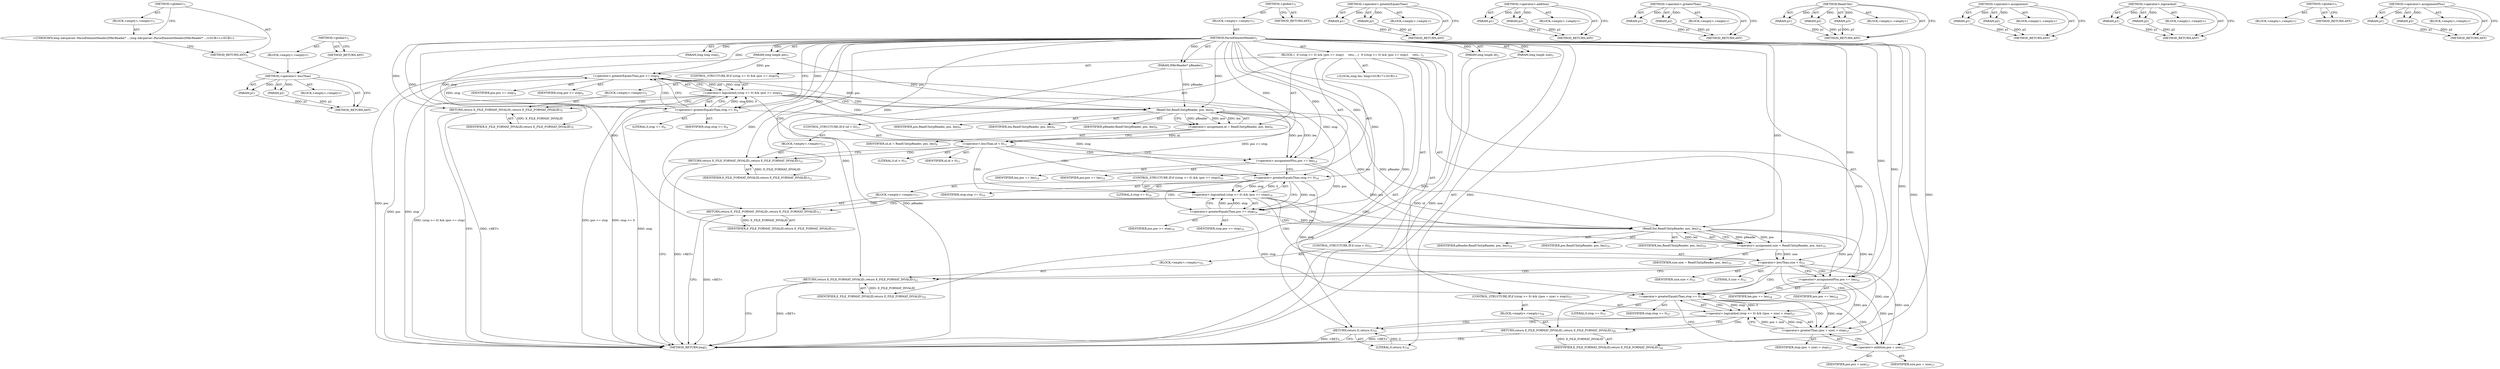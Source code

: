 digraph "&lt;global&gt;" {
vulnerable_129 [label=<(METHOD,&lt;operator&gt;.lessThan)>];
vulnerable_130 [label=<(PARAM,p1)>];
vulnerable_131 [label=<(PARAM,p2)>];
vulnerable_132 [label=<(BLOCK,&lt;empty&gt;,&lt;empty&gt;)>];
vulnerable_133 [label=<(METHOD_RETURN,ANY)>];
vulnerable_6 [label=<(METHOD,&lt;global&gt;)<SUB>1</SUB>>];
vulnerable_7 [label=<(BLOCK,&lt;empty&gt;,&lt;empty&gt;)<SUB>1</SUB>>];
vulnerable_8 [label=<(METHOD,ParseElementHeader)<SUB>1</SUB>>];
vulnerable_9 [label=<(PARAM,IMkvReader* pReader)<SUB>1</SUB>>];
vulnerable_10 [label=<(PARAM,long long&amp; pos)<SUB>1</SUB>>];
vulnerable_11 [label=<(PARAM,long long stop)<SUB>2</SUB>>];
vulnerable_12 [label=<(PARAM,long long&amp; id)<SUB>2</SUB>>];
vulnerable_13 [label=<(PARAM,long long&amp; size)<SUB>3</SUB>>];
vulnerable_14 [label=<(BLOCK,{
  if ((stop &gt;= 0) &amp;&amp; (pos &gt;= stop))
     retu...,{
  if ((stop &gt;= 0) &amp;&amp; (pos &gt;= stop))
     retu...)<SUB>3</SUB>>];
vulnerable_15 [label=<(CONTROL_STRUCTURE,IF,if ((stop &gt;= 0) &amp;&amp; (pos &gt;= stop)))<SUB>4</SUB>>];
vulnerable_16 [label=<(&lt;operator&gt;.logicalAnd,(stop &gt;= 0) &amp;&amp; (pos &gt;= stop))<SUB>4</SUB>>];
vulnerable_17 [label=<(&lt;operator&gt;.greaterEqualsThan,stop &gt;= 0)<SUB>4</SUB>>];
vulnerable_18 [label=<(IDENTIFIER,stop,stop &gt;= 0)<SUB>4</SUB>>];
vulnerable_19 [label=<(LITERAL,0,stop &gt;= 0)<SUB>4</SUB>>];
vulnerable_20 [label=<(&lt;operator&gt;.greaterEqualsThan,pos &gt;= stop)<SUB>4</SUB>>];
vulnerable_21 [label=<(IDENTIFIER,pos,pos &gt;= stop)<SUB>4</SUB>>];
vulnerable_22 [label=<(IDENTIFIER,stop,pos &gt;= stop)<SUB>4</SUB>>];
vulnerable_23 [label=<(BLOCK,&lt;empty&gt;,&lt;empty&gt;)<SUB>5</SUB>>];
vulnerable_24 [label=<(RETURN,return E_FILE_FORMAT_INVALID;,return E_FILE_FORMAT_INVALID;)<SUB>5</SUB>>];
vulnerable_25 [label=<(IDENTIFIER,E_FILE_FORMAT_INVALID,return E_FILE_FORMAT_INVALID;)<SUB>5</SUB>>];
vulnerable_26 [label="<(LOCAL,long len: long)<SUB>7</SUB>>"];
vulnerable_27 [label=<(&lt;operator&gt;.assignment,id = ReadUInt(pReader, pos, len))<SUB>9</SUB>>];
vulnerable_28 [label=<(IDENTIFIER,id,id = ReadUInt(pReader, pos, len))<SUB>9</SUB>>];
vulnerable_29 [label=<(ReadUInt,ReadUInt(pReader, pos, len))<SUB>9</SUB>>];
vulnerable_30 [label=<(IDENTIFIER,pReader,ReadUInt(pReader, pos, len))<SUB>9</SUB>>];
vulnerable_31 [label=<(IDENTIFIER,pos,ReadUInt(pReader, pos, len))<SUB>9</SUB>>];
vulnerable_32 [label=<(IDENTIFIER,len,ReadUInt(pReader, pos, len))<SUB>9</SUB>>];
vulnerable_33 [label=<(CONTROL_STRUCTURE,IF,if (id &lt; 0))<SUB>11</SUB>>];
vulnerable_34 [label=<(&lt;operator&gt;.lessThan,id &lt; 0)<SUB>11</SUB>>];
vulnerable_35 [label=<(IDENTIFIER,id,id &lt; 0)<SUB>11</SUB>>];
vulnerable_36 [label=<(LITERAL,0,id &lt; 0)<SUB>11</SUB>>];
vulnerable_37 [label=<(BLOCK,&lt;empty&gt;,&lt;empty&gt;)<SUB>12</SUB>>];
vulnerable_38 [label=<(RETURN,return E_FILE_FORMAT_INVALID;,return E_FILE_FORMAT_INVALID;)<SUB>12</SUB>>];
vulnerable_39 [label=<(IDENTIFIER,E_FILE_FORMAT_INVALID,return E_FILE_FORMAT_INVALID;)<SUB>12</SUB>>];
vulnerable_40 [label=<(&lt;operator&gt;.assignmentPlus,pos += len)<SUB>14</SUB>>];
vulnerable_41 [label=<(IDENTIFIER,pos,pos += len)<SUB>14</SUB>>];
vulnerable_42 [label=<(IDENTIFIER,len,pos += len)<SUB>14</SUB>>];
vulnerable_43 [label=<(CONTROL_STRUCTURE,IF,if ((stop &gt;= 0) &amp;&amp; (pos &gt;= stop)))<SUB>16</SUB>>];
vulnerable_44 [label=<(&lt;operator&gt;.logicalAnd,(stop &gt;= 0) &amp;&amp; (pos &gt;= stop))<SUB>16</SUB>>];
vulnerable_45 [label=<(&lt;operator&gt;.greaterEqualsThan,stop &gt;= 0)<SUB>16</SUB>>];
vulnerable_46 [label=<(IDENTIFIER,stop,stop &gt;= 0)<SUB>16</SUB>>];
vulnerable_47 [label=<(LITERAL,0,stop &gt;= 0)<SUB>16</SUB>>];
vulnerable_48 [label=<(&lt;operator&gt;.greaterEqualsThan,pos &gt;= stop)<SUB>16</SUB>>];
vulnerable_49 [label=<(IDENTIFIER,pos,pos &gt;= stop)<SUB>16</SUB>>];
vulnerable_50 [label=<(IDENTIFIER,stop,pos &gt;= stop)<SUB>16</SUB>>];
vulnerable_51 [label=<(BLOCK,&lt;empty&gt;,&lt;empty&gt;)<SUB>17</SUB>>];
vulnerable_52 [label=<(RETURN,return E_FILE_FORMAT_INVALID;,return E_FILE_FORMAT_INVALID;)<SUB>17</SUB>>];
vulnerable_53 [label=<(IDENTIFIER,E_FILE_FORMAT_INVALID,return E_FILE_FORMAT_INVALID;)<SUB>17</SUB>>];
vulnerable_54 [label=<(&lt;operator&gt;.assignment,size = ReadUInt(pReader, pos, len))<SUB>19</SUB>>];
vulnerable_55 [label=<(IDENTIFIER,size,size = ReadUInt(pReader, pos, len))<SUB>19</SUB>>];
vulnerable_56 [label=<(ReadUInt,ReadUInt(pReader, pos, len))<SUB>19</SUB>>];
vulnerable_57 [label=<(IDENTIFIER,pReader,ReadUInt(pReader, pos, len))<SUB>19</SUB>>];
vulnerable_58 [label=<(IDENTIFIER,pos,ReadUInt(pReader, pos, len))<SUB>19</SUB>>];
vulnerable_59 [label=<(IDENTIFIER,len,ReadUInt(pReader, pos, len))<SUB>19</SUB>>];
vulnerable_60 [label=<(CONTROL_STRUCTURE,IF,if (size &lt; 0))<SUB>21</SUB>>];
vulnerable_61 [label=<(&lt;operator&gt;.lessThan,size &lt; 0)<SUB>21</SUB>>];
vulnerable_62 [label=<(IDENTIFIER,size,size &lt; 0)<SUB>21</SUB>>];
vulnerable_63 [label=<(LITERAL,0,size &lt; 0)<SUB>21</SUB>>];
vulnerable_64 [label=<(BLOCK,&lt;empty&gt;,&lt;empty&gt;)<SUB>22</SUB>>];
vulnerable_65 [label=<(RETURN,return E_FILE_FORMAT_INVALID;,return E_FILE_FORMAT_INVALID;)<SUB>22</SUB>>];
vulnerable_66 [label=<(IDENTIFIER,E_FILE_FORMAT_INVALID,return E_FILE_FORMAT_INVALID;)<SUB>22</SUB>>];
vulnerable_67 [label=<(&lt;operator&gt;.assignmentPlus,pos += len)<SUB>24</SUB>>];
vulnerable_68 [label=<(IDENTIFIER,pos,pos += len)<SUB>24</SUB>>];
vulnerable_69 [label=<(IDENTIFIER,len,pos += len)<SUB>24</SUB>>];
vulnerable_70 [label=<(CONTROL_STRUCTURE,IF,if ((stop &gt;= 0) &amp;&amp; ((pos + size) &gt; stop)))<SUB>27</SUB>>];
vulnerable_71 [label=<(&lt;operator&gt;.logicalAnd,(stop &gt;= 0) &amp;&amp; ((pos + size) &gt; stop))<SUB>27</SUB>>];
vulnerable_72 [label=<(&lt;operator&gt;.greaterEqualsThan,stop &gt;= 0)<SUB>27</SUB>>];
vulnerable_73 [label=<(IDENTIFIER,stop,stop &gt;= 0)<SUB>27</SUB>>];
vulnerable_74 [label=<(LITERAL,0,stop &gt;= 0)<SUB>27</SUB>>];
vulnerable_75 [label=<(&lt;operator&gt;.greaterThan,(pos + size) &gt; stop)<SUB>27</SUB>>];
vulnerable_76 [label=<(&lt;operator&gt;.addition,pos + size)<SUB>27</SUB>>];
vulnerable_77 [label=<(IDENTIFIER,pos,pos + size)<SUB>27</SUB>>];
vulnerable_78 [label=<(IDENTIFIER,size,pos + size)<SUB>27</SUB>>];
vulnerable_79 [label=<(IDENTIFIER,stop,(pos + size) &gt; stop)<SUB>27</SUB>>];
vulnerable_80 [label=<(BLOCK,&lt;empty&gt;,&lt;empty&gt;)<SUB>28</SUB>>];
vulnerable_81 [label=<(RETURN,return E_FILE_FORMAT_INVALID;,return E_FILE_FORMAT_INVALID;)<SUB>28</SUB>>];
vulnerable_82 [label=<(IDENTIFIER,E_FILE_FORMAT_INVALID,return E_FILE_FORMAT_INVALID;)<SUB>28</SUB>>];
vulnerable_83 [label=<(RETURN,return 0;,return 0;)<SUB>30</SUB>>];
vulnerable_84 [label=<(LITERAL,0,return 0;)<SUB>30</SUB>>];
vulnerable_85 [label=<(METHOD_RETURN,long)<SUB>1</SUB>>];
vulnerable_87 [label=<(METHOD_RETURN,ANY)<SUB>1</SUB>>];
vulnerable_113 [label=<(METHOD,&lt;operator&gt;.greaterEqualsThan)>];
vulnerable_114 [label=<(PARAM,p1)>];
vulnerable_115 [label=<(PARAM,p2)>];
vulnerable_116 [label=<(BLOCK,&lt;empty&gt;,&lt;empty&gt;)>];
vulnerable_117 [label=<(METHOD_RETURN,ANY)>];
vulnerable_144 [label=<(METHOD,&lt;operator&gt;.addition)>];
vulnerable_145 [label=<(PARAM,p1)>];
vulnerable_146 [label=<(PARAM,p2)>];
vulnerable_147 [label=<(BLOCK,&lt;empty&gt;,&lt;empty&gt;)>];
vulnerable_148 [label=<(METHOD_RETURN,ANY)>];
vulnerable_139 [label=<(METHOD,&lt;operator&gt;.greaterThan)>];
vulnerable_140 [label=<(PARAM,p1)>];
vulnerable_141 [label=<(PARAM,p2)>];
vulnerable_142 [label=<(BLOCK,&lt;empty&gt;,&lt;empty&gt;)>];
vulnerable_143 [label=<(METHOD_RETURN,ANY)>];
vulnerable_123 [label=<(METHOD,ReadUInt)>];
vulnerable_124 [label=<(PARAM,p1)>];
vulnerable_125 [label=<(PARAM,p2)>];
vulnerable_126 [label=<(PARAM,p3)>];
vulnerable_127 [label=<(BLOCK,&lt;empty&gt;,&lt;empty&gt;)>];
vulnerable_128 [label=<(METHOD_RETURN,ANY)>];
vulnerable_118 [label=<(METHOD,&lt;operator&gt;.assignment)>];
vulnerable_119 [label=<(PARAM,p1)>];
vulnerable_120 [label=<(PARAM,p2)>];
vulnerable_121 [label=<(BLOCK,&lt;empty&gt;,&lt;empty&gt;)>];
vulnerable_122 [label=<(METHOD_RETURN,ANY)>];
vulnerable_108 [label=<(METHOD,&lt;operator&gt;.logicalAnd)>];
vulnerable_109 [label=<(PARAM,p1)>];
vulnerable_110 [label=<(PARAM,p2)>];
vulnerable_111 [label=<(BLOCK,&lt;empty&gt;,&lt;empty&gt;)>];
vulnerable_112 [label=<(METHOD_RETURN,ANY)>];
vulnerable_102 [label=<(METHOD,&lt;global&gt;)<SUB>1</SUB>>];
vulnerable_103 [label=<(BLOCK,&lt;empty&gt;,&lt;empty&gt;)>];
vulnerable_104 [label=<(METHOD_RETURN,ANY)>];
vulnerable_134 [label=<(METHOD,&lt;operator&gt;.assignmentPlus)>];
vulnerable_135 [label=<(PARAM,p1)>];
vulnerable_136 [label=<(PARAM,p2)>];
vulnerable_137 [label=<(BLOCK,&lt;empty&gt;,&lt;empty&gt;)>];
vulnerable_138 [label=<(METHOD_RETURN,ANY)>];
fixed_6 [label=<(METHOD,&lt;global&gt;)<SUB>1</SUB>>];
fixed_7 [label=<(BLOCK,&lt;empty&gt;,&lt;empty&gt;)<SUB>1</SUB>>];
fixed_8 [label="<(UNKNOWN,long mkvparser::ParseElementHeader(IMkvReader* ...,long mkvparser::ParseElementHeader(IMkvReader* ...)<SUB>1</SUB>>"];
fixed_9 [label=<(METHOD_RETURN,ANY)<SUB>1</SUB>>];
fixed_14 [label=<(METHOD,&lt;global&gt;)<SUB>1</SUB>>];
fixed_15 [label=<(BLOCK,&lt;empty&gt;,&lt;empty&gt;)>];
fixed_16 [label=<(METHOD_RETURN,ANY)>];
vulnerable_129 -> vulnerable_130  [key=0, label="AST: "];
vulnerable_129 -> vulnerable_130  [key=1, label="DDG: "];
vulnerable_129 -> vulnerable_132  [key=0, label="AST: "];
vulnerable_129 -> vulnerable_131  [key=0, label="AST: "];
vulnerable_129 -> vulnerable_131  [key=1, label="DDG: "];
vulnerable_129 -> vulnerable_133  [key=0, label="AST: "];
vulnerable_129 -> vulnerable_133  [key=1, label="CFG: "];
vulnerable_130 -> vulnerable_133  [key=0, label="DDG: p1"];
vulnerable_131 -> vulnerable_133  [key=0, label="DDG: p2"];
vulnerable_6 -> vulnerable_7  [key=0, label="AST: "];
vulnerable_6 -> vulnerable_87  [key=0, label="AST: "];
vulnerable_6 -> vulnerable_87  [key=1, label="CFG: "];
vulnerable_7 -> vulnerable_8  [key=0, label="AST: "];
vulnerable_8 -> vulnerable_9  [key=0, label="AST: "];
vulnerable_8 -> vulnerable_9  [key=1, label="DDG: "];
vulnerable_8 -> vulnerable_10  [key=0, label="AST: "];
vulnerable_8 -> vulnerable_10  [key=1, label="DDG: "];
vulnerable_8 -> vulnerable_11  [key=0, label="AST: "];
vulnerable_8 -> vulnerable_11  [key=1, label="DDG: "];
vulnerable_8 -> vulnerable_12  [key=0, label="AST: "];
vulnerable_8 -> vulnerable_12  [key=1, label="DDG: "];
vulnerable_8 -> vulnerable_13  [key=0, label="AST: "];
vulnerable_8 -> vulnerable_13  [key=1, label="DDG: "];
vulnerable_8 -> vulnerable_14  [key=0, label="AST: "];
vulnerable_8 -> vulnerable_85  [key=0, label="AST: "];
vulnerable_8 -> vulnerable_17  [key=0, label="CFG: "];
vulnerable_8 -> vulnerable_17  [key=1, label="DDG: "];
vulnerable_8 -> vulnerable_40  [key=0, label="DDG: "];
vulnerable_8 -> vulnerable_67  [key=0, label="DDG: "];
vulnerable_8 -> vulnerable_83  [key=0, label="DDG: "];
vulnerable_8 -> vulnerable_84  [key=0, label="DDG: "];
vulnerable_8 -> vulnerable_24  [key=0, label="DDG: "];
vulnerable_8 -> vulnerable_29  [key=0, label="DDG: "];
vulnerable_8 -> vulnerable_34  [key=0, label="DDG: "];
vulnerable_8 -> vulnerable_38  [key=0, label="DDG: "];
vulnerable_8 -> vulnerable_52  [key=0, label="DDG: "];
vulnerable_8 -> vulnerable_56  [key=0, label="DDG: "];
vulnerable_8 -> vulnerable_61  [key=0, label="DDG: "];
vulnerable_8 -> vulnerable_65  [key=0, label="DDG: "];
vulnerable_8 -> vulnerable_81  [key=0, label="DDG: "];
vulnerable_8 -> vulnerable_20  [key=0, label="DDG: "];
vulnerable_8 -> vulnerable_25  [key=0, label="DDG: "];
vulnerable_8 -> vulnerable_39  [key=0, label="DDG: "];
vulnerable_8 -> vulnerable_45  [key=0, label="DDG: "];
vulnerable_8 -> vulnerable_48  [key=0, label="DDG: "];
vulnerable_8 -> vulnerable_53  [key=0, label="DDG: "];
vulnerable_8 -> vulnerable_66  [key=0, label="DDG: "];
vulnerable_8 -> vulnerable_72  [key=0, label="DDG: "];
vulnerable_8 -> vulnerable_75  [key=0, label="DDG: "];
vulnerable_8 -> vulnerable_82  [key=0, label="DDG: "];
vulnerable_8 -> vulnerable_76  [key=0, label="DDG: "];
vulnerable_9 -> vulnerable_85  [key=0, label="DDG: pReader"];
vulnerable_9 -> vulnerable_29  [key=0, label="DDG: pReader"];
vulnerable_10 -> vulnerable_85  [key=0, label="DDG: pos"];
vulnerable_10 -> vulnerable_29  [key=0, label="DDG: pos"];
vulnerable_10 -> vulnerable_20  [key=0, label="DDG: pos"];
vulnerable_11 -> vulnerable_17  [key=0, label="DDG: stop"];
vulnerable_12 -> vulnerable_85  [key=0, label="DDG: id"];
vulnerable_13 -> vulnerable_85  [key=0, label="DDG: size"];
vulnerable_14 -> vulnerable_15  [key=0, label="AST: "];
vulnerable_14 -> vulnerable_26  [key=0, label="AST: "];
vulnerable_14 -> vulnerable_27  [key=0, label="AST: "];
vulnerable_14 -> vulnerable_33  [key=0, label="AST: "];
vulnerable_14 -> vulnerable_40  [key=0, label="AST: "];
vulnerable_14 -> vulnerable_43  [key=0, label="AST: "];
vulnerable_14 -> vulnerable_54  [key=0, label="AST: "];
vulnerable_14 -> vulnerable_60  [key=0, label="AST: "];
vulnerable_14 -> vulnerable_67  [key=0, label="AST: "];
vulnerable_14 -> vulnerable_70  [key=0, label="AST: "];
vulnerable_14 -> vulnerable_83  [key=0, label="AST: "];
vulnerable_15 -> vulnerable_16  [key=0, label="AST: "];
vulnerable_15 -> vulnerable_23  [key=0, label="AST: "];
vulnerable_16 -> vulnerable_17  [key=0, label="AST: "];
vulnerable_16 -> vulnerable_20  [key=0, label="AST: "];
vulnerable_16 -> vulnerable_24  [key=0, label="CFG: "];
vulnerable_16 -> vulnerable_24  [key=1, label="CDG: "];
vulnerable_16 -> vulnerable_29  [key=0, label="CFG: "];
vulnerable_16 -> vulnerable_29  [key=1, label="CDG: "];
vulnerable_16 -> vulnerable_85  [key=0, label="DDG: stop &gt;= 0"];
vulnerable_16 -> vulnerable_85  [key=1, label="DDG: pos &gt;= stop"];
vulnerable_16 -> vulnerable_85  [key=2, label="DDG: (stop &gt;= 0) &amp;&amp; (pos &gt;= stop)"];
vulnerable_16 -> vulnerable_44  [key=0, label="DDG: pos &gt;= stop"];
vulnerable_16 -> vulnerable_34  [key=0, label="CDG: "];
vulnerable_16 -> vulnerable_27  [key=0, label="CDG: "];
vulnerable_17 -> vulnerable_18  [key=0, label="AST: "];
vulnerable_17 -> vulnerable_19  [key=0, label="AST: "];
vulnerable_17 -> vulnerable_16  [key=0, label="CFG: "];
vulnerable_17 -> vulnerable_16  [key=1, label="DDG: stop"];
vulnerable_17 -> vulnerable_16  [key=2, label="DDG: 0"];
vulnerable_17 -> vulnerable_20  [key=0, label="CFG: "];
vulnerable_17 -> vulnerable_20  [key=1, label="DDG: stop"];
vulnerable_17 -> vulnerable_20  [key=2, label="CDG: "];
vulnerable_17 -> vulnerable_85  [key=0, label="DDG: stop"];
vulnerable_17 -> vulnerable_45  [key=0, label="DDG: stop"];
vulnerable_20 -> vulnerable_21  [key=0, label="AST: "];
vulnerable_20 -> vulnerable_22  [key=0, label="AST: "];
vulnerable_20 -> vulnerable_16  [key=0, label="CFG: "];
vulnerable_20 -> vulnerable_16  [key=1, label="DDG: pos"];
vulnerable_20 -> vulnerable_16  [key=2, label="DDG: stop"];
vulnerable_20 -> vulnerable_85  [key=0, label="DDG: pos"];
vulnerable_20 -> vulnerable_85  [key=1, label="DDG: stop"];
vulnerable_20 -> vulnerable_29  [key=0, label="DDG: pos"];
vulnerable_20 -> vulnerable_45  [key=0, label="DDG: stop"];
vulnerable_23 -> vulnerable_24  [key=0, label="AST: "];
vulnerable_24 -> vulnerable_25  [key=0, label="AST: "];
vulnerable_24 -> vulnerable_85  [key=0, label="CFG: "];
vulnerable_24 -> vulnerable_85  [key=1, label="DDG: &lt;RET&gt;"];
vulnerable_25 -> vulnerable_24  [key=0, label="DDG: E_FILE_FORMAT_INVALID"];
vulnerable_27 -> vulnerable_28  [key=0, label="AST: "];
vulnerable_27 -> vulnerable_29  [key=0, label="AST: "];
vulnerable_27 -> vulnerable_34  [key=0, label="CFG: "];
vulnerable_27 -> vulnerable_34  [key=1, label="DDG: id"];
vulnerable_29 -> vulnerable_30  [key=0, label="AST: "];
vulnerable_29 -> vulnerable_31  [key=0, label="AST: "];
vulnerable_29 -> vulnerable_32  [key=0, label="AST: "];
vulnerable_29 -> vulnerable_27  [key=0, label="CFG: "];
vulnerable_29 -> vulnerable_27  [key=1, label="DDG: pReader"];
vulnerable_29 -> vulnerable_27  [key=2, label="DDG: pos"];
vulnerable_29 -> vulnerable_27  [key=3, label="DDG: len"];
vulnerable_29 -> vulnerable_40  [key=0, label="DDG: len"];
vulnerable_29 -> vulnerable_40  [key=1, label="DDG: pos"];
vulnerable_29 -> vulnerable_56  [key=0, label="DDG: pReader"];
vulnerable_29 -> vulnerable_56  [key=1, label="DDG: len"];
vulnerable_33 -> vulnerable_34  [key=0, label="AST: "];
vulnerable_33 -> vulnerable_37  [key=0, label="AST: "];
vulnerable_34 -> vulnerable_35  [key=0, label="AST: "];
vulnerable_34 -> vulnerable_36  [key=0, label="AST: "];
vulnerable_34 -> vulnerable_38  [key=0, label="CFG: "];
vulnerable_34 -> vulnerable_38  [key=1, label="CDG: "];
vulnerable_34 -> vulnerable_40  [key=0, label="CFG: "];
vulnerable_34 -> vulnerable_40  [key=1, label="CDG: "];
vulnerable_34 -> vulnerable_45  [key=0, label="CDG: "];
vulnerable_34 -> vulnerable_44  [key=0, label="CDG: "];
vulnerable_37 -> vulnerable_38  [key=0, label="AST: "];
vulnerable_38 -> vulnerable_39  [key=0, label="AST: "];
vulnerable_38 -> vulnerable_85  [key=0, label="CFG: "];
vulnerable_38 -> vulnerable_85  [key=1, label="DDG: &lt;RET&gt;"];
vulnerable_39 -> vulnerable_38  [key=0, label="DDG: E_FILE_FORMAT_INVALID"];
vulnerable_40 -> vulnerable_41  [key=0, label="AST: "];
vulnerable_40 -> vulnerable_42  [key=0, label="AST: "];
vulnerable_40 -> vulnerable_45  [key=0, label="CFG: "];
vulnerable_40 -> vulnerable_56  [key=0, label="DDG: pos"];
vulnerable_40 -> vulnerable_48  [key=0, label="DDG: pos"];
vulnerable_43 -> vulnerable_44  [key=0, label="AST: "];
vulnerable_43 -> vulnerable_51  [key=0, label="AST: "];
vulnerable_44 -> vulnerable_45  [key=0, label="AST: "];
vulnerable_44 -> vulnerable_48  [key=0, label="AST: "];
vulnerable_44 -> vulnerable_52  [key=0, label="CFG: "];
vulnerable_44 -> vulnerable_52  [key=1, label="CDG: "];
vulnerable_44 -> vulnerable_56  [key=0, label="CFG: "];
vulnerable_44 -> vulnerable_56  [key=1, label="CDG: "];
vulnerable_44 -> vulnerable_54  [key=0, label="CDG: "];
vulnerable_44 -> vulnerable_61  [key=0, label="CDG: "];
vulnerable_45 -> vulnerable_46  [key=0, label="AST: "];
vulnerable_45 -> vulnerable_47  [key=0, label="AST: "];
vulnerable_45 -> vulnerable_44  [key=0, label="CFG: "];
vulnerable_45 -> vulnerable_44  [key=1, label="DDG: stop"];
vulnerable_45 -> vulnerable_44  [key=2, label="DDG: 0"];
vulnerable_45 -> vulnerable_48  [key=0, label="CFG: "];
vulnerable_45 -> vulnerable_48  [key=1, label="DDG: stop"];
vulnerable_45 -> vulnerable_48  [key=2, label="CDG: "];
vulnerable_45 -> vulnerable_72  [key=0, label="DDG: stop"];
vulnerable_48 -> vulnerable_49  [key=0, label="AST: "];
vulnerable_48 -> vulnerable_50  [key=0, label="AST: "];
vulnerable_48 -> vulnerable_44  [key=0, label="CFG: "];
vulnerable_48 -> vulnerable_44  [key=1, label="DDG: pos"];
vulnerable_48 -> vulnerable_44  [key=2, label="DDG: stop"];
vulnerable_48 -> vulnerable_56  [key=0, label="DDG: pos"];
vulnerable_48 -> vulnerable_72  [key=0, label="DDG: stop"];
vulnerable_51 -> vulnerable_52  [key=0, label="AST: "];
vulnerable_52 -> vulnerable_53  [key=0, label="AST: "];
vulnerable_52 -> vulnerable_85  [key=0, label="CFG: "];
vulnerable_52 -> vulnerable_85  [key=1, label="DDG: &lt;RET&gt;"];
vulnerable_53 -> vulnerable_52  [key=0, label="DDG: E_FILE_FORMAT_INVALID"];
vulnerable_54 -> vulnerable_55  [key=0, label="AST: "];
vulnerable_54 -> vulnerable_56  [key=0, label="AST: "];
vulnerable_54 -> vulnerable_61  [key=0, label="CFG: "];
vulnerable_54 -> vulnerable_61  [key=1, label="DDG: size"];
vulnerable_56 -> vulnerable_57  [key=0, label="AST: "];
vulnerable_56 -> vulnerable_58  [key=0, label="AST: "];
vulnerable_56 -> vulnerable_59  [key=0, label="AST: "];
vulnerable_56 -> vulnerable_54  [key=0, label="CFG: "];
vulnerable_56 -> vulnerable_54  [key=1, label="DDG: pReader"];
vulnerable_56 -> vulnerable_54  [key=2, label="DDG: pos"];
vulnerable_56 -> vulnerable_54  [key=3, label="DDG: len"];
vulnerable_56 -> vulnerable_67  [key=0, label="DDG: len"];
vulnerable_56 -> vulnerable_67  [key=1, label="DDG: pos"];
vulnerable_60 -> vulnerable_61  [key=0, label="AST: "];
vulnerable_60 -> vulnerable_64  [key=0, label="AST: "];
vulnerable_61 -> vulnerable_62  [key=0, label="AST: "];
vulnerable_61 -> vulnerable_63  [key=0, label="AST: "];
vulnerable_61 -> vulnerable_65  [key=0, label="CFG: "];
vulnerable_61 -> vulnerable_65  [key=1, label="CDG: "];
vulnerable_61 -> vulnerable_67  [key=0, label="CFG: "];
vulnerable_61 -> vulnerable_67  [key=1, label="CDG: "];
vulnerable_61 -> vulnerable_75  [key=0, label="DDG: size"];
vulnerable_61 -> vulnerable_76  [key=0, label="DDG: size"];
vulnerable_61 -> vulnerable_72  [key=0, label="CDG: "];
vulnerable_61 -> vulnerable_71  [key=0, label="CDG: "];
vulnerable_64 -> vulnerable_65  [key=0, label="AST: "];
vulnerable_65 -> vulnerable_66  [key=0, label="AST: "];
vulnerable_65 -> vulnerable_85  [key=0, label="CFG: "];
vulnerable_65 -> vulnerable_85  [key=1, label="DDG: &lt;RET&gt;"];
vulnerable_66 -> vulnerable_65  [key=0, label="DDG: E_FILE_FORMAT_INVALID"];
vulnerable_67 -> vulnerable_68  [key=0, label="AST: "];
vulnerable_67 -> vulnerable_69  [key=0, label="AST: "];
vulnerable_67 -> vulnerable_72  [key=0, label="CFG: "];
vulnerable_67 -> vulnerable_75  [key=0, label="DDG: pos"];
vulnerable_67 -> vulnerable_76  [key=0, label="DDG: pos"];
vulnerable_70 -> vulnerable_71  [key=0, label="AST: "];
vulnerable_70 -> vulnerable_80  [key=0, label="AST: "];
vulnerable_71 -> vulnerable_72  [key=0, label="AST: "];
vulnerable_71 -> vulnerable_75  [key=0, label="AST: "];
vulnerable_71 -> vulnerable_81  [key=0, label="CFG: "];
vulnerable_71 -> vulnerable_81  [key=1, label="CDG: "];
vulnerable_71 -> vulnerable_83  [key=0, label="CFG: "];
vulnerable_71 -> vulnerable_83  [key=1, label="CDG: "];
vulnerable_72 -> vulnerable_73  [key=0, label="AST: "];
vulnerable_72 -> vulnerable_74  [key=0, label="AST: "];
vulnerable_72 -> vulnerable_71  [key=0, label="CFG: "];
vulnerable_72 -> vulnerable_71  [key=1, label="DDG: stop"];
vulnerable_72 -> vulnerable_71  [key=2, label="DDG: 0"];
vulnerable_72 -> vulnerable_76  [key=0, label="CFG: "];
vulnerable_72 -> vulnerable_76  [key=1, label="CDG: "];
vulnerable_72 -> vulnerable_75  [key=0, label="DDG: stop"];
vulnerable_72 -> vulnerable_75  [key=1, label="CDG: "];
vulnerable_75 -> vulnerable_76  [key=0, label="AST: "];
vulnerable_75 -> vulnerable_79  [key=0, label="AST: "];
vulnerable_75 -> vulnerable_71  [key=0, label="CFG: "];
vulnerable_75 -> vulnerable_71  [key=1, label="DDG: pos + size"];
vulnerable_75 -> vulnerable_71  [key=2, label="DDG: stop"];
vulnerable_76 -> vulnerable_77  [key=0, label="AST: "];
vulnerable_76 -> vulnerable_78  [key=0, label="AST: "];
vulnerable_76 -> vulnerable_75  [key=0, label="CFG: "];
vulnerable_80 -> vulnerable_81  [key=0, label="AST: "];
vulnerable_81 -> vulnerable_82  [key=0, label="AST: "];
vulnerable_81 -> vulnerable_85  [key=0, label="CFG: "];
vulnerable_81 -> vulnerable_85  [key=1, label="DDG: &lt;RET&gt;"];
vulnerable_82 -> vulnerable_81  [key=0, label="DDG: E_FILE_FORMAT_INVALID"];
vulnerable_83 -> vulnerable_84  [key=0, label="AST: "];
vulnerable_83 -> vulnerable_85  [key=0, label="CFG: "];
vulnerable_83 -> vulnerable_85  [key=1, label="DDG: &lt;RET&gt;"];
vulnerable_84 -> vulnerable_83  [key=0, label="DDG: 0"];
vulnerable_113 -> vulnerable_114  [key=0, label="AST: "];
vulnerable_113 -> vulnerable_114  [key=1, label="DDG: "];
vulnerable_113 -> vulnerable_116  [key=0, label="AST: "];
vulnerable_113 -> vulnerable_115  [key=0, label="AST: "];
vulnerable_113 -> vulnerable_115  [key=1, label="DDG: "];
vulnerable_113 -> vulnerable_117  [key=0, label="AST: "];
vulnerable_113 -> vulnerable_117  [key=1, label="CFG: "];
vulnerable_114 -> vulnerable_117  [key=0, label="DDG: p1"];
vulnerable_115 -> vulnerable_117  [key=0, label="DDG: p2"];
vulnerable_144 -> vulnerable_145  [key=0, label="AST: "];
vulnerable_144 -> vulnerable_145  [key=1, label="DDG: "];
vulnerable_144 -> vulnerable_147  [key=0, label="AST: "];
vulnerable_144 -> vulnerable_146  [key=0, label="AST: "];
vulnerable_144 -> vulnerable_146  [key=1, label="DDG: "];
vulnerable_144 -> vulnerable_148  [key=0, label="AST: "];
vulnerable_144 -> vulnerable_148  [key=1, label="CFG: "];
vulnerable_145 -> vulnerable_148  [key=0, label="DDG: p1"];
vulnerable_146 -> vulnerable_148  [key=0, label="DDG: p2"];
vulnerable_139 -> vulnerable_140  [key=0, label="AST: "];
vulnerable_139 -> vulnerable_140  [key=1, label="DDG: "];
vulnerable_139 -> vulnerable_142  [key=0, label="AST: "];
vulnerable_139 -> vulnerable_141  [key=0, label="AST: "];
vulnerable_139 -> vulnerable_141  [key=1, label="DDG: "];
vulnerable_139 -> vulnerable_143  [key=0, label="AST: "];
vulnerable_139 -> vulnerable_143  [key=1, label="CFG: "];
vulnerable_140 -> vulnerable_143  [key=0, label="DDG: p1"];
vulnerable_141 -> vulnerable_143  [key=0, label="DDG: p2"];
vulnerable_123 -> vulnerable_124  [key=0, label="AST: "];
vulnerable_123 -> vulnerable_124  [key=1, label="DDG: "];
vulnerable_123 -> vulnerable_127  [key=0, label="AST: "];
vulnerable_123 -> vulnerable_125  [key=0, label="AST: "];
vulnerable_123 -> vulnerable_125  [key=1, label="DDG: "];
vulnerable_123 -> vulnerable_128  [key=0, label="AST: "];
vulnerable_123 -> vulnerable_128  [key=1, label="CFG: "];
vulnerable_123 -> vulnerable_126  [key=0, label="AST: "];
vulnerable_123 -> vulnerable_126  [key=1, label="DDG: "];
vulnerable_124 -> vulnerable_128  [key=0, label="DDG: p1"];
vulnerable_125 -> vulnerable_128  [key=0, label="DDG: p2"];
vulnerable_126 -> vulnerable_128  [key=0, label="DDG: p3"];
vulnerable_118 -> vulnerable_119  [key=0, label="AST: "];
vulnerable_118 -> vulnerable_119  [key=1, label="DDG: "];
vulnerable_118 -> vulnerable_121  [key=0, label="AST: "];
vulnerable_118 -> vulnerable_120  [key=0, label="AST: "];
vulnerable_118 -> vulnerable_120  [key=1, label="DDG: "];
vulnerable_118 -> vulnerable_122  [key=0, label="AST: "];
vulnerable_118 -> vulnerable_122  [key=1, label="CFG: "];
vulnerable_119 -> vulnerable_122  [key=0, label="DDG: p1"];
vulnerable_120 -> vulnerable_122  [key=0, label="DDG: p2"];
vulnerable_108 -> vulnerable_109  [key=0, label="AST: "];
vulnerable_108 -> vulnerable_109  [key=1, label="DDG: "];
vulnerable_108 -> vulnerable_111  [key=0, label="AST: "];
vulnerable_108 -> vulnerable_110  [key=0, label="AST: "];
vulnerable_108 -> vulnerable_110  [key=1, label="DDG: "];
vulnerable_108 -> vulnerable_112  [key=0, label="AST: "];
vulnerable_108 -> vulnerable_112  [key=1, label="CFG: "];
vulnerable_109 -> vulnerable_112  [key=0, label="DDG: p1"];
vulnerable_110 -> vulnerable_112  [key=0, label="DDG: p2"];
vulnerable_102 -> vulnerable_103  [key=0, label="AST: "];
vulnerable_102 -> vulnerable_104  [key=0, label="AST: "];
vulnerable_102 -> vulnerable_104  [key=1, label="CFG: "];
vulnerable_134 -> vulnerable_135  [key=0, label="AST: "];
vulnerable_134 -> vulnerable_135  [key=1, label="DDG: "];
vulnerable_134 -> vulnerable_137  [key=0, label="AST: "];
vulnerable_134 -> vulnerable_136  [key=0, label="AST: "];
vulnerable_134 -> vulnerable_136  [key=1, label="DDG: "];
vulnerable_134 -> vulnerable_138  [key=0, label="AST: "];
vulnerable_134 -> vulnerable_138  [key=1, label="CFG: "];
vulnerable_135 -> vulnerable_138  [key=0, label="DDG: p1"];
vulnerable_136 -> vulnerable_138  [key=0, label="DDG: p2"];
fixed_6 -> fixed_7  [key=0, label="AST: "];
fixed_6 -> fixed_9  [key=0, label="AST: "];
fixed_6 -> fixed_8  [key=0, label="CFG: "];
fixed_7 -> fixed_8  [key=0, label="AST: "];
fixed_8 -> fixed_9  [key=0, label="CFG: "];
fixed_9 -> vulnerable_129  [key=0];
fixed_14 -> fixed_15  [key=0, label="AST: "];
fixed_14 -> fixed_16  [key=0, label="AST: "];
fixed_14 -> fixed_16  [key=1, label="CFG: "];
fixed_15 -> vulnerable_129  [key=0];
fixed_16 -> vulnerable_129  [key=0];
}
